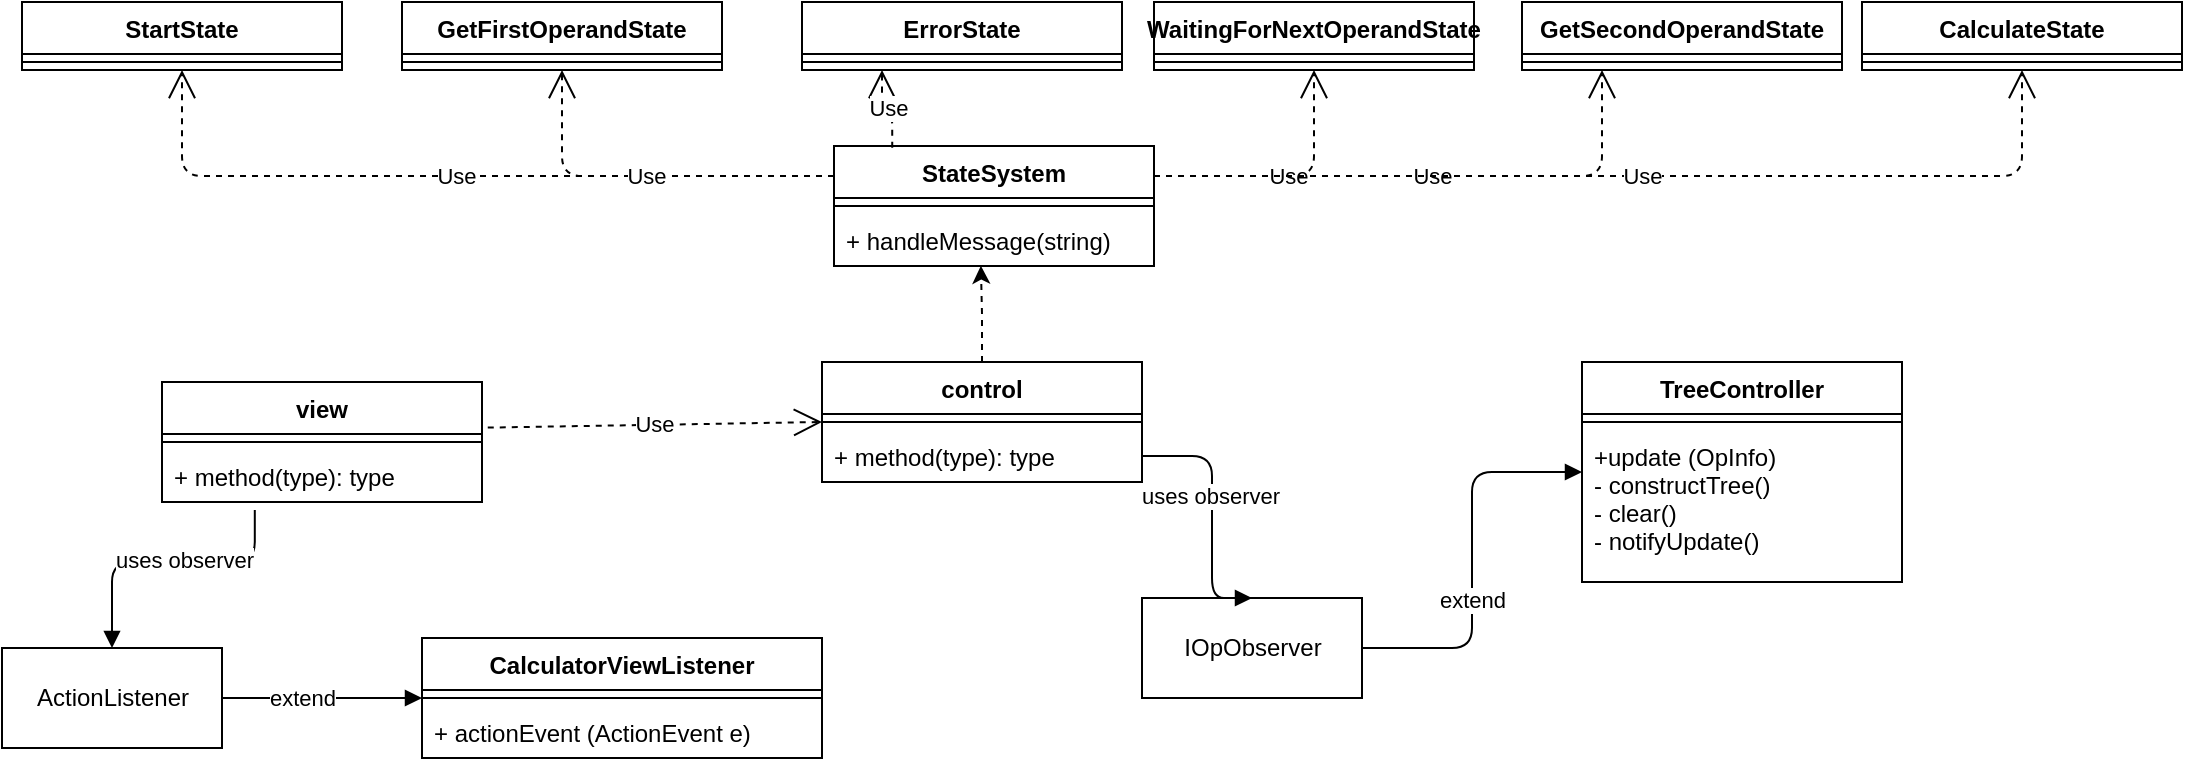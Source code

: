 <mxfile version="14.4.4" type="github">
  <diagram name="Page-1" id="e7e014a7-5840-1c2e-5031-d8a46d1fe8dd">
    <mxGraphModel dx="1436" dy="846" grid="1" gridSize="10" guides="1" tooltips="1" connect="1" arrows="1" fold="1" page="1" pageScale="1" pageWidth="1169" pageHeight="826" background="#ffffff" math="0" shadow="0">
      <root>
        <mxCell id="0" />
        <mxCell id="1" parent="0" />
        <mxCell id="Q7geIG9e_dBEJD7fc5_G-61" value="" style="edgeStyle=orthogonalEdgeStyle;rounded=0;orthogonalLoop=1;jettySize=auto;html=1;entryX=0.459;entryY=0.995;entryDx=0;entryDy=0;entryPerimeter=0;dashed=1;" edge="1" parent="1" source="Q7geIG9e_dBEJD7fc5_G-41" target="Q7geIG9e_dBEJD7fc5_G-64">
          <mxGeometry relative="1" as="geometry">
            <mxPoint x="550" y="140" as="targetPoint" />
          </mxGeometry>
        </mxCell>
        <mxCell id="Q7geIG9e_dBEJD7fc5_G-41" value="control" style="swimlane;fontStyle=1;align=center;verticalAlign=top;childLayout=stackLayout;horizontal=1;startSize=26;horizontalStack=0;resizeParent=1;resizeParentMax=0;resizeLast=0;collapsible=1;marginBottom=0;" vertex="1" parent="1">
          <mxGeometry x="470" y="220" width="160" height="60" as="geometry" />
        </mxCell>
        <mxCell id="Q7geIG9e_dBEJD7fc5_G-43" value="" style="line;strokeWidth=1;fillColor=none;align=left;verticalAlign=middle;spacingTop=-1;spacingLeft=3;spacingRight=3;rotatable=0;labelPosition=right;points=[];portConstraint=eastwest;" vertex="1" parent="Q7geIG9e_dBEJD7fc5_G-41">
          <mxGeometry y="26" width="160" height="8" as="geometry" />
        </mxCell>
        <mxCell id="Q7geIG9e_dBEJD7fc5_G-44" value="+ method(type): type" style="text;strokeColor=none;fillColor=none;align=left;verticalAlign=top;spacingLeft=4;spacingRight=4;overflow=hidden;rotatable=0;points=[[0,0.5],[1,0.5]];portConstraint=eastwest;" vertex="1" parent="Q7geIG9e_dBEJD7fc5_G-41">
          <mxGeometry y="34" width="160" height="26" as="geometry" />
        </mxCell>
        <mxCell id="Q7geIG9e_dBEJD7fc5_G-45" value="view" style="swimlane;fontStyle=1;align=center;verticalAlign=top;childLayout=stackLayout;horizontal=1;startSize=26;horizontalStack=0;resizeParent=1;resizeParentMax=0;resizeLast=0;collapsible=1;marginBottom=0;" vertex="1" parent="1">
          <mxGeometry x="140" y="230" width="160" height="60" as="geometry" />
        </mxCell>
        <mxCell id="Q7geIG9e_dBEJD7fc5_G-46" value="" style="line;strokeWidth=1;fillColor=none;align=left;verticalAlign=middle;spacingTop=-1;spacingLeft=3;spacingRight=3;rotatable=0;labelPosition=right;points=[];portConstraint=eastwest;" vertex="1" parent="Q7geIG9e_dBEJD7fc5_G-45">
          <mxGeometry y="26" width="160" height="8" as="geometry" />
        </mxCell>
        <mxCell id="Q7geIG9e_dBEJD7fc5_G-47" value="+ method(type): type" style="text;strokeColor=none;fillColor=none;align=left;verticalAlign=top;spacingLeft=4;spacingRight=4;overflow=hidden;rotatable=0;points=[[0,0.5],[1,0.5]];portConstraint=eastwest;" vertex="1" parent="Q7geIG9e_dBEJD7fc5_G-45">
          <mxGeometry y="34" width="160" height="26" as="geometry" />
        </mxCell>
        <mxCell id="Q7geIG9e_dBEJD7fc5_G-48" value="Use" style="endArrow=open;endSize=12;dashed=1;html=1;exitX=1.018;exitY=0.38;exitDx=0;exitDy=0;exitPerimeter=0;entryX=0;entryY=0.5;entryDx=0;entryDy=0;" edge="1" parent="1" source="Q7geIG9e_dBEJD7fc5_G-45" target="Q7geIG9e_dBEJD7fc5_G-41">
          <mxGeometry width="160" relative="1" as="geometry">
            <mxPoint x="510" y="440" as="sourcePoint" />
            <mxPoint x="670" y="440" as="targetPoint" />
          </mxGeometry>
        </mxCell>
        <mxCell id="Q7geIG9e_dBEJD7fc5_G-49" value="ActionListener" style="html=1;" vertex="1" parent="1">
          <mxGeometry x="60" y="363" width="110" height="50" as="geometry" />
        </mxCell>
        <mxCell id="Q7geIG9e_dBEJD7fc5_G-50" value="" style="endArrow=block;endFill=1;html=1;edgeStyle=orthogonalEdgeStyle;align=left;verticalAlign=top;exitX=0.29;exitY=1.154;exitDx=0;exitDy=0;exitPerimeter=0;entryX=0.5;entryY=0;entryDx=0;entryDy=0;" edge="1" parent="1" source="Q7geIG9e_dBEJD7fc5_G-47" target="Q7geIG9e_dBEJD7fc5_G-49">
          <mxGeometry x="-1" relative="1" as="geometry">
            <mxPoint x="470" y="440" as="sourcePoint" />
            <mxPoint x="630" y="440" as="targetPoint" />
            <Array as="points">
              <mxPoint x="186" y="320" />
              <mxPoint x="115" y="320" />
            </Array>
          </mxGeometry>
        </mxCell>
        <mxCell id="Q7geIG9e_dBEJD7fc5_G-59" value="uses observer" style="edgeLabel;html=1;align=center;verticalAlign=middle;resizable=0;points=[];" vertex="1" connectable="0" parent="Q7geIG9e_dBEJD7fc5_G-50">
          <mxGeometry x="-0.126" y="-1" relative="1" as="geometry">
            <mxPoint as="offset" />
          </mxGeometry>
        </mxCell>
        <mxCell id="Q7geIG9e_dBEJD7fc5_G-52" value="CalculatorViewListener" style="swimlane;fontStyle=1;align=center;verticalAlign=top;childLayout=stackLayout;horizontal=1;startSize=26;horizontalStack=0;resizeParent=1;resizeParentMax=0;resizeLast=0;collapsible=1;marginBottom=0;" vertex="1" parent="1">
          <mxGeometry x="270" y="358" width="200" height="60" as="geometry" />
        </mxCell>
        <mxCell id="Q7geIG9e_dBEJD7fc5_G-53" value="" style="line;strokeWidth=1;fillColor=none;align=left;verticalAlign=middle;spacingTop=-1;spacingLeft=3;spacingRight=3;rotatable=0;labelPosition=right;points=[];portConstraint=eastwest;" vertex="1" parent="Q7geIG9e_dBEJD7fc5_G-52">
          <mxGeometry y="26" width="200" height="8" as="geometry" />
        </mxCell>
        <mxCell id="Q7geIG9e_dBEJD7fc5_G-54" value="+ actionEvent (ActionEvent e)" style="text;strokeColor=none;fillColor=none;align=left;verticalAlign=top;spacingLeft=4;spacingRight=4;overflow=hidden;rotatable=0;points=[[0,0.5],[1,0.5]];portConstraint=eastwest;" vertex="1" parent="Q7geIG9e_dBEJD7fc5_G-52">
          <mxGeometry y="34" width="200" height="26" as="geometry" />
        </mxCell>
        <mxCell id="Q7geIG9e_dBEJD7fc5_G-56" value="" style="endArrow=block;endFill=1;html=1;edgeStyle=orthogonalEdgeStyle;align=left;verticalAlign=top;exitX=1;exitY=0.5;exitDx=0;exitDy=0;entryX=0;entryY=0.5;entryDx=0;entryDy=0;" edge="1" parent="1" source="Q7geIG9e_dBEJD7fc5_G-49" target="Q7geIG9e_dBEJD7fc5_G-52">
          <mxGeometry x="-1" relative="1" as="geometry">
            <mxPoint x="470" y="440" as="sourcePoint" />
            <mxPoint x="240" y="388" as="targetPoint" />
          </mxGeometry>
        </mxCell>
        <mxCell id="Q7geIG9e_dBEJD7fc5_G-58" value="extend" style="edgeLabel;html=1;align=center;verticalAlign=middle;resizable=0;points=[];" vertex="1" connectable="0" parent="Q7geIG9e_dBEJD7fc5_G-56">
          <mxGeometry x="-0.202" relative="1" as="geometry">
            <mxPoint as="offset" />
          </mxGeometry>
        </mxCell>
        <mxCell id="Q7geIG9e_dBEJD7fc5_G-62" value="StateSystem" style="swimlane;fontStyle=1;align=center;verticalAlign=top;childLayout=stackLayout;horizontal=1;startSize=26;horizontalStack=0;resizeParent=1;resizeParentMax=0;resizeLast=0;collapsible=1;marginBottom=0;" vertex="1" parent="1">
          <mxGeometry x="476" y="112" width="160" height="60" as="geometry" />
        </mxCell>
        <mxCell id="Q7geIG9e_dBEJD7fc5_G-63" value="" style="line;strokeWidth=1;fillColor=none;align=left;verticalAlign=middle;spacingTop=-1;spacingLeft=3;spacingRight=3;rotatable=0;labelPosition=right;points=[];portConstraint=eastwest;" vertex="1" parent="Q7geIG9e_dBEJD7fc5_G-62">
          <mxGeometry y="26" width="160" height="8" as="geometry" />
        </mxCell>
        <mxCell id="Q7geIG9e_dBEJD7fc5_G-64" value="+ handleMessage(string)" style="text;strokeColor=none;fillColor=none;align=left;verticalAlign=top;spacingLeft=4;spacingRight=4;overflow=hidden;rotatable=0;points=[[0,0.5],[1,0.5]];portConstraint=eastwest;" vertex="1" parent="Q7geIG9e_dBEJD7fc5_G-62">
          <mxGeometry y="34" width="160" height="26" as="geometry" />
        </mxCell>
        <mxCell id="Q7geIG9e_dBEJD7fc5_G-65" value="StartState" style="swimlane;fontStyle=1;align=center;verticalAlign=top;childLayout=stackLayout;horizontal=1;startSize=26;horizontalStack=0;resizeParent=1;resizeParentMax=0;resizeLast=0;collapsible=1;marginBottom=0;" vertex="1" parent="1">
          <mxGeometry x="70" y="40" width="160" height="34" as="geometry" />
        </mxCell>
        <mxCell id="Q7geIG9e_dBEJD7fc5_G-66" value="" style="line;strokeWidth=1;fillColor=none;align=left;verticalAlign=middle;spacingTop=-1;spacingLeft=3;spacingRight=3;rotatable=0;labelPosition=right;points=[];portConstraint=eastwest;" vertex="1" parent="Q7geIG9e_dBEJD7fc5_G-65">
          <mxGeometry y="26" width="160" height="8" as="geometry" />
        </mxCell>
        <mxCell id="Q7geIG9e_dBEJD7fc5_G-68" value="GetFirstOperandState" style="swimlane;fontStyle=1;align=center;verticalAlign=top;childLayout=stackLayout;horizontal=1;startSize=26;horizontalStack=0;resizeParent=1;resizeParentMax=0;resizeLast=0;collapsible=1;marginBottom=0;" vertex="1" parent="1">
          <mxGeometry x="260" y="40" width="160" height="34" as="geometry" />
        </mxCell>
        <mxCell id="Q7geIG9e_dBEJD7fc5_G-69" value="" style="line;strokeWidth=1;fillColor=none;align=left;verticalAlign=middle;spacingTop=-1;spacingLeft=3;spacingRight=3;rotatable=0;labelPosition=right;points=[];portConstraint=eastwest;" vertex="1" parent="Q7geIG9e_dBEJD7fc5_G-68">
          <mxGeometry y="26" width="160" height="8" as="geometry" />
        </mxCell>
        <mxCell id="Q7geIG9e_dBEJD7fc5_G-70" value="ErrorState" style="swimlane;fontStyle=1;align=center;verticalAlign=top;childLayout=stackLayout;horizontal=1;startSize=26;horizontalStack=0;resizeParent=1;resizeParentMax=0;resizeLast=0;collapsible=1;marginBottom=0;" vertex="1" parent="1">
          <mxGeometry x="460" y="40" width="160" height="34" as="geometry" />
        </mxCell>
        <mxCell id="Q7geIG9e_dBEJD7fc5_G-71" value="" style="line;strokeWidth=1;fillColor=none;align=left;verticalAlign=middle;spacingTop=-1;spacingLeft=3;spacingRight=3;rotatable=0;labelPosition=right;points=[];portConstraint=eastwest;" vertex="1" parent="Q7geIG9e_dBEJD7fc5_G-70">
          <mxGeometry y="26" width="160" height="8" as="geometry" />
        </mxCell>
        <mxCell id="Q7geIG9e_dBEJD7fc5_G-72" value="WaitingForNextOperandState" style="swimlane;fontStyle=1;align=center;verticalAlign=top;childLayout=stackLayout;horizontal=1;startSize=26;horizontalStack=0;resizeParent=1;resizeParentMax=0;resizeLast=0;collapsible=1;marginBottom=0;" vertex="1" parent="1">
          <mxGeometry x="636" y="40" width="160" height="34" as="geometry" />
        </mxCell>
        <mxCell id="Q7geIG9e_dBEJD7fc5_G-73" value="" style="line;strokeWidth=1;fillColor=none;align=left;verticalAlign=middle;spacingTop=-1;spacingLeft=3;spacingRight=3;rotatable=0;labelPosition=right;points=[];portConstraint=eastwest;" vertex="1" parent="Q7geIG9e_dBEJD7fc5_G-72">
          <mxGeometry y="26" width="160" height="8" as="geometry" />
        </mxCell>
        <mxCell id="Q7geIG9e_dBEJD7fc5_G-74" value="GetSecondOperandState" style="swimlane;fontStyle=1;align=center;verticalAlign=top;childLayout=stackLayout;horizontal=1;startSize=26;horizontalStack=0;resizeParent=1;resizeParentMax=0;resizeLast=0;collapsible=1;marginBottom=0;" vertex="1" parent="1">
          <mxGeometry x="820" y="40" width="160" height="34" as="geometry" />
        </mxCell>
        <mxCell id="Q7geIG9e_dBEJD7fc5_G-75" value="" style="line;strokeWidth=1;fillColor=none;align=left;verticalAlign=middle;spacingTop=-1;spacingLeft=3;spacingRight=3;rotatable=0;labelPosition=right;points=[];portConstraint=eastwest;" vertex="1" parent="Q7geIG9e_dBEJD7fc5_G-74">
          <mxGeometry y="26" width="160" height="8" as="geometry" />
        </mxCell>
        <mxCell id="Q7geIG9e_dBEJD7fc5_G-76" value="CalculateState" style="swimlane;fontStyle=1;align=center;verticalAlign=top;childLayout=stackLayout;horizontal=1;startSize=26;horizontalStack=0;resizeParent=1;resizeParentMax=0;resizeLast=0;collapsible=1;marginBottom=0;" vertex="1" parent="1">
          <mxGeometry x="990" y="40" width="160" height="34" as="geometry" />
        </mxCell>
        <mxCell id="Q7geIG9e_dBEJD7fc5_G-77" value="" style="line;strokeWidth=1;fillColor=none;align=left;verticalAlign=middle;spacingTop=-1;spacingLeft=3;spacingRight=3;rotatable=0;labelPosition=right;points=[];portConstraint=eastwest;" vertex="1" parent="Q7geIG9e_dBEJD7fc5_G-76">
          <mxGeometry y="26" width="160" height="8" as="geometry" />
        </mxCell>
        <mxCell id="Q7geIG9e_dBEJD7fc5_G-78" value="Use" style="endArrow=open;endSize=12;dashed=1;html=1;exitX=0;exitY=0.25;exitDx=0;exitDy=0;entryX=0.5;entryY=1;entryDx=0;entryDy=0;edgeStyle=orthogonalEdgeStyle;" edge="1" parent="1" source="Q7geIG9e_dBEJD7fc5_G-62" target="Q7geIG9e_dBEJD7fc5_G-65">
          <mxGeometry width="160" relative="1" as="geometry">
            <mxPoint x="312.88" y="262.8" as="sourcePoint" />
            <mxPoint x="480" y="260" as="targetPoint" />
          </mxGeometry>
        </mxCell>
        <mxCell id="Q7geIG9e_dBEJD7fc5_G-79" value="Use" style="endArrow=open;endSize=12;dashed=1;html=1;entryX=0.5;entryY=1;entryDx=0;entryDy=0;edgeStyle=orthogonalEdgeStyle;exitX=0;exitY=0.25;exitDx=0;exitDy=0;" edge="1" parent="1" source="Q7geIG9e_dBEJD7fc5_G-62" target="Q7geIG9e_dBEJD7fc5_G-68">
          <mxGeometry width="160" relative="1" as="geometry">
            <mxPoint x="480" y="122" as="sourcePoint" />
            <mxPoint x="160" y="84" as="targetPoint" />
          </mxGeometry>
        </mxCell>
        <mxCell id="Q7geIG9e_dBEJD7fc5_G-80" value="Use" style="endArrow=open;endSize=12;dashed=1;html=1;entryX=0.25;entryY=1;entryDx=0;entryDy=0;edgeStyle=orthogonalEdgeStyle;exitX=0.182;exitY=0.014;exitDx=0;exitDy=0;exitPerimeter=0;" edge="1" parent="1" source="Q7geIG9e_dBEJD7fc5_G-62" target="Q7geIG9e_dBEJD7fc5_G-70">
          <mxGeometry width="160" relative="1" as="geometry">
            <mxPoint x="486" y="137" as="sourcePoint" />
            <mxPoint x="350" y="84" as="targetPoint" />
          </mxGeometry>
        </mxCell>
        <mxCell id="Q7geIG9e_dBEJD7fc5_G-81" value="Use" style="endArrow=open;endSize=12;dashed=1;html=1;entryX=0.5;entryY=1;entryDx=0;entryDy=0;edgeStyle=orthogonalEdgeStyle;exitX=1;exitY=0.25;exitDx=0;exitDy=0;" edge="1" parent="1" source="Q7geIG9e_dBEJD7fc5_G-62" target="Q7geIG9e_dBEJD7fc5_G-72">
          <mxGeometry width="160" relative="1" as="geometry">
            <mxPoint x="496" y="147" as="sourcePoint" />
            <mxPoint x="360" y="94" as="targetPoint" />
          </mxGeometry>
        </mxCell>
        <mxCell id="Q7geIG9e_dBEJD7fc5_G-82" value="Use" style="endArrow=open;endSize=12;dashed=1;html=1;entryX=0.25;entryY=1;entryDx=0;entryDy=0;edgeStyle=orthogonalEdgeStyle;exitX=1;exitY=0.25;exitDx=0;exitDy=0;" edge="1" parent="1" source="Q7geIG9e_dBEJD7fc5_G-62" target="Q7geIG9e_dBEJD7fc5_G-74">
          <mxGeometry width="160" relative="1" as="geometry">
            <mxPoint x="506" y="157" as="sourcePoint" />
            <mxPoint x="370" y="104" as="targetPoint" />
          </mxGeometry>
        </mxCell>
        <mxCell id="Q7geIG9e_dBEJD7fc5_G-83" value="Use" style="endArrow=open;endSize=12;dashed=1;html=1;entryX=0.5;entryY=1;entryDx=0;entryDy=0;edgeStyle=orthogonalEdgeStyle;exitX=1;exitY=0.25;exitDx=0;exitDy=0;" edge="1" parent="1" source="Q7geIG9e_dBEJD7fc5_G-62" target="Q7geIG9e_dBEJD7fc5_G-76">
          <mxGeometry width="160" relative="1" as="geometry">
            <mxPoint x="640" y="160" as="sourcePoint" />
            <mxPoint x="380" y="114" as="targetPoint" />
          </mxGeometry>
        </mxCell>
        <mxCell id="Q7geIG9e_dBEJD7fc5_G-84" value="TreeController" style="swimlane;fontStyle=1;align=center;verticalAlign=top;childLayout=stackLayout;horizontal=1;startSize=26;horizontalStack=0;resizeParent=1;resizeParentMax=0;resizeLast=0;collapsible=1;marginBottom=0;" vertex="1" parent="1">
          <mxGeometry x="850" y="220" width="160" height="110" as="geometry" />
        </mxCell>
        <mxCell id="Q7geIG9e_dBEJD7fc5_G-85" value="" style="line;strokeWidth=1;fillColor=none;align=left;verticalAlign=middle;spacingTop=-1;spacingLeft=3;spacingRight=3;rotatable=0;labelPosition=right;points=[];portConstraint=eastwest;" vertex="1" parent="Q7geIG9e_dBEJD7fc5_G-84">
          <mxGeometry y="26" width="160" height="8" as="geometry" />
        </mxCell>
        <mxCell id="Q7geIG9e_dBEJD7fc5_G-86" value="+update (OpInfo)&#xa;- constructTree()&#xa;- clear()&#xa;- notifyUpdate()" style="text;strokeColor=none;fillColor=none;align=left;verticalAlign=top;spacingLeft=4;spacingRight=4;overflow=hidden;rotatable=0;points=[[0,0.5],[1,0.5]];portConstraint=eastwest;" vertex="1" parent="Q7geIG9e_dBEJD7fc5_G-84">
          <mxGeometry y="34" width="160" height="76" as="geometry" />
        </mxCell>
        <mxCell id="Q7geIG9e_dBEJD7fc5_G-88" value="&lt;span style=&quot;text-align: left&quot;&gt;IOpObserver&lt;/span&gt;" style="html=1;" vertex="1" parent="1">
          <mxGeometry x="630" y="338" width="110" height="50" as="geometry" />
        </mxCell>
        <mxCell id="Q7geIG9e_dBEJD7fc5_G-92" value="" style="endArrow=block;endFill=1;html=1;edgeStyle=orthogonalEdgeStyle;align=left;verticalAlign=top;exitX=1;exitY=0.5;exitDx=0;exitDy=0;entryX=0;entryY=0.5;entryDx=0;entryDy=0;" edge="1" parent="1" source="Q7geIG9e_dBEJD7fc5_G-88" target="Q7geIG9e_dBEJD7fc5_G-84">
          <mxGeometry x="-1" relative="1" as="geometry">
            <mxPoint x="1020" y="385" as="sourcePoint" />
            <mxPoint x="790" y="333" as="targetPoint" />
          </mxGeometry>
        </mxCell>
        <mxCell id="Q7geIG9e_dBEJD7fc5_G-93" value="extend" style="edgeLabel;html=1;align=center;verticalAlign=middle;resizable=0;points=[];" vertex="1" connectable="0" parent="Q7geIG9e_dBEJD7fc5_G-92">
          <mxGeometry x="-0.202" relative="1" as="geometry">
            <mxPoint as="offset" />
          </mxGeometry>
        </mxCell>
        <mxCell id="Q7geIG9e_dBEJD7fc5_G-94" value="" style="endArrow=block;endFill=1;html=1;edgeStyle=orthogonalEdgeStyle;align=left;verticalAlign=top;exitX=1;exitY=0.5;exitDx=0;exitDy=0;entryX=0.5;entryY=0;entryDx=0;entryDy=0;" edge="1" parent="1" source="Q7geIG9e_dBEJD7fc5_G-44" target="Q7geIG9e_dBEJD7fc5_G-88">
          <mxGeometry x="-1" relative="1" as="geometry">
            <mxPoint x="196.4" y="304.004" as="sourcePoint" />
            <mxPoint x="125" y="373.0" as="targetPoint" />
            <Array as="points">
              <mxPoint x="665" y="267" />
            </Array>
          </mxGeometry>
        </mxCell>
        <mxCell id="Q7geIG9e_dBEJD7fc5_G-95" value="uses observer" style="edgeLabel;html=1;align=center;verticalAlign=middle;resizable=0;points=[];" vertex="1" connectable="0" parent="Q7geIG9e_dBEJD7fc5_G-94">
          <mxGeometry x="-0.126" y="-1" relative="1" as="geometry">
            <mxPoint as="offset" />
          </mxGeometry>
        </mxCell>
      </root>
    </mxGraphModel>
  </diagram>
</mxfile>
